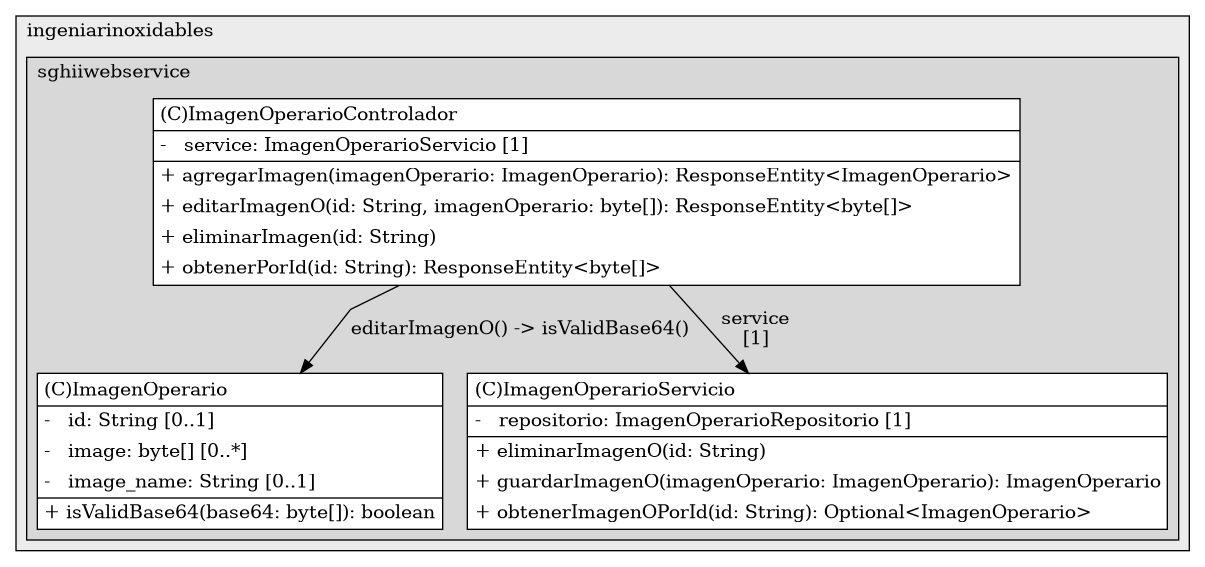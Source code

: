 @startuml

/' diagram meta data start
config=StructureConfiguration;
{
  "projectClassification": {
    "searchMode": "OpenProject", // OpenProject, AllProjects
    "includedProjects": "",
    "pathEndKeywords": "*.impl",
    "isClientPath": "",
    "isClientName": "",
    "isTestPath": "",
    "isTestName": "",
    "isMappingPath": "",
    "isMappingName": "",
    "isDataAccessPath": "",
    "isDataAccessName": "",
    "isDataStructurePath": "",
    "isDataStructureName": "",
    "isInterfaceStructuresPath": "",
    "isInterfaceStructuresName": "",
    "isEntryPointPath": "",
    "isEntryPointName": "",
    "treatFinalFieldsAsMandatory": false
  },
  "graphRestriction": {
    "classPackageExcludeFilter": "",
    "classPackageIncludeFilter": "",
    "classNameExcludeFilter": "",
    "classNameIncludeFilter": "",
    "methodNameExcludeFilter": "",
    "methodNameIncludeFilter": "",
    "removeByInheritance": "", // inheritance/annotation based filtering is done in a second step
    "removeByAnnotation": "",
    "removeByClassPackage": "", // cleanup the graph after inheritance/annotation based filtering is done
    "removeByClassName": "",
    "cutMappings": false,
    "cutEnum": true,
    "cutTests": true,
    "cutClient": true,
    "cutDataAccess": false,
    "cutInterfaceStructures": false,
    "cutDataStructures": false,
    "cutGetterAndSetter": true,
    "cutConstructors": true
  },
  "graphTraversal": {
    "forwardDepth": 6,
    "backwardDepth": 6,
    "classPackageExcludeFilter": "",
    "classPackageIncludeFilter": "",
    "classNameExcludeFilter": "",
    "classNameIncludeFilter": "",
    "methodNameExcludeFilter": "",
    "methodNameIncludeFilter": "",
    "hideMappings": false,
    "hideDataStructures": false,
    "hidePrivateMethods": true,
    "hideInterfaceCalls": true, // indirection: implementation -> interface (is hidden) -> implementation
    "onlyShowApplicationEntryPoints": false, // root node is included
    "useMethodCallsForStructureDiagram": "ForwardOnly" // ForwardOnly, BothDirections, No
  },
  "details": {
    "aggregation": "GroupByClass", // ByClass, GroupByClass, None
    "showClassGenericTypes": true,
    "showMethods": true,
    "showMethodParameterNames": true,
    "showMethodParameterTypes": true,
    "showMethodReturnType": true,
    "showPackageLevels": 2,
    "showDetailedClassStructure": true
  },
  "rootClass": "com.ingeniarinoxidables.sghiiwebservice.controlador.ImagenOperarioControlador",
  "extensionCallbackMethod": "" // qualified.class.name#methodName - signature: public static String method(String)
}
diagram meta data end '/



digraph g {
    rankdir="TB"
    splines=polyline
    

'nodes 
subgraph cluster_1197233471 { 
   	label=ingeniarinoxidables
	labeljust=l
	fillcolor="#ececec"
	style=filled
   
   subgraph cluster_593371288 { 
   	label=sghiiwebservice
	labeljust=l
	fillcolor="#d8d8d8"
	style=filled
   
   ImagenOperario1825860153[
	label=<<TABLE BORDER="1" CELLBORDER="0" CELLPADDING="4" CELLSPACING="0">
<TR><TD ALIGN="LEFT" >(C)ImagenOperario</TD></TR>
<HR/>
<TR><TD ALIGN="LEFT" >-   id: String [0..1]</TD></TR>
<TR><TD ALIGN="LEFT" >-   image: byte[] [0..*]</TD></TR>
<TR><TD ALIGN="LEFT" >-   image_name: String [0..1]</TD></TR>
<HR/>
<TR><TD ALIGN="LEFT" >+ isValidBase64(base64: byte[]): boolean</TD></TR>
</TABLE>>
	style=filled
	margin=0
	shape=plaintext
	fillcolor="#FFFFFF"
];

ImagenOperarioControlador236320816[
	label=<<TABLE BORDER="1" CELLBORDER="0" CELLPADDING="4" CELLSPACING="0">
<TR><TD ALIGN="LEFT" >(C)ImagenOperarioControlador</TD></TR>
<HR/>
<TR><TD ALIGN="LEFT" >-   service: ImagenOperarioServicio [1]</TD></TR>
<HR/>
<TR><TD ALIGN="LEFT" >+ agregarImagen(imagenOperario: ImagenOperario): ResponseEntity&lt;ImagenOperario&gt;</TD></TR>
<TR><TD ALIGN="LEFT" >+ editarImagenO(id: String, imagenOperario: byte[]): ResponseEntity&lt;byte[]&gt;</TD></TR>
<TR><TD ALIGN="LEFT" >+ eliminarImagen(id: String)</TD></TR>
<TR><TD ALIGN="LEFT" >+ obtenerPorId(id: String): ResponseEntity&lt;byte[]&gt;</TD></TR>
</TABLE>>
	style=filled
	margin=0
	shape=plaintext
	fillcolor="#FFFFFF"
];

ImagenOperarioServicio8218601[
	label=<<TABLE BORDER="1" CELLBORDER="0" CELLPADDING="4" CELLSPACING="0">
<TR><TD ALIGN="LEFT" >(C)ImagenOperarioServicio</TD></TR>
<HR/>
<TR><TD ALIGN="LEFT" >-   repositorio: ImagenOperarioRepositorio [1]</TD></TR>
<HR/>
<TR><TD ALIGN="LEFT" >+ eliminarImagenO(id: String)</TD></TR>
<TR><TD ALIGN="LEFT" >+ guardarImagenO(imagenOperario: ImagenOperario): ImagenOperario</TD></TR>
<TR><TD ALIGN="LEFT" >+ obtenerImagenOPorId(id: String): Optional&lt;ImagenOperario&gt;</TD></TR>
</TABLE>>
	style=filled
	margin=0
	shape=plaintext
	fillcolor="#FFFFFF"
];
} 
} 

'edges    
ImagenOperarioControlador236320816 -> ImagenOperario1825860153[label="editarImagenO() -> isValidBase64()"];
ImagenOperarioControlador236320816 -> ImagenOperarioServicio8218601[label="service
[1]"];
    
}
@enduml